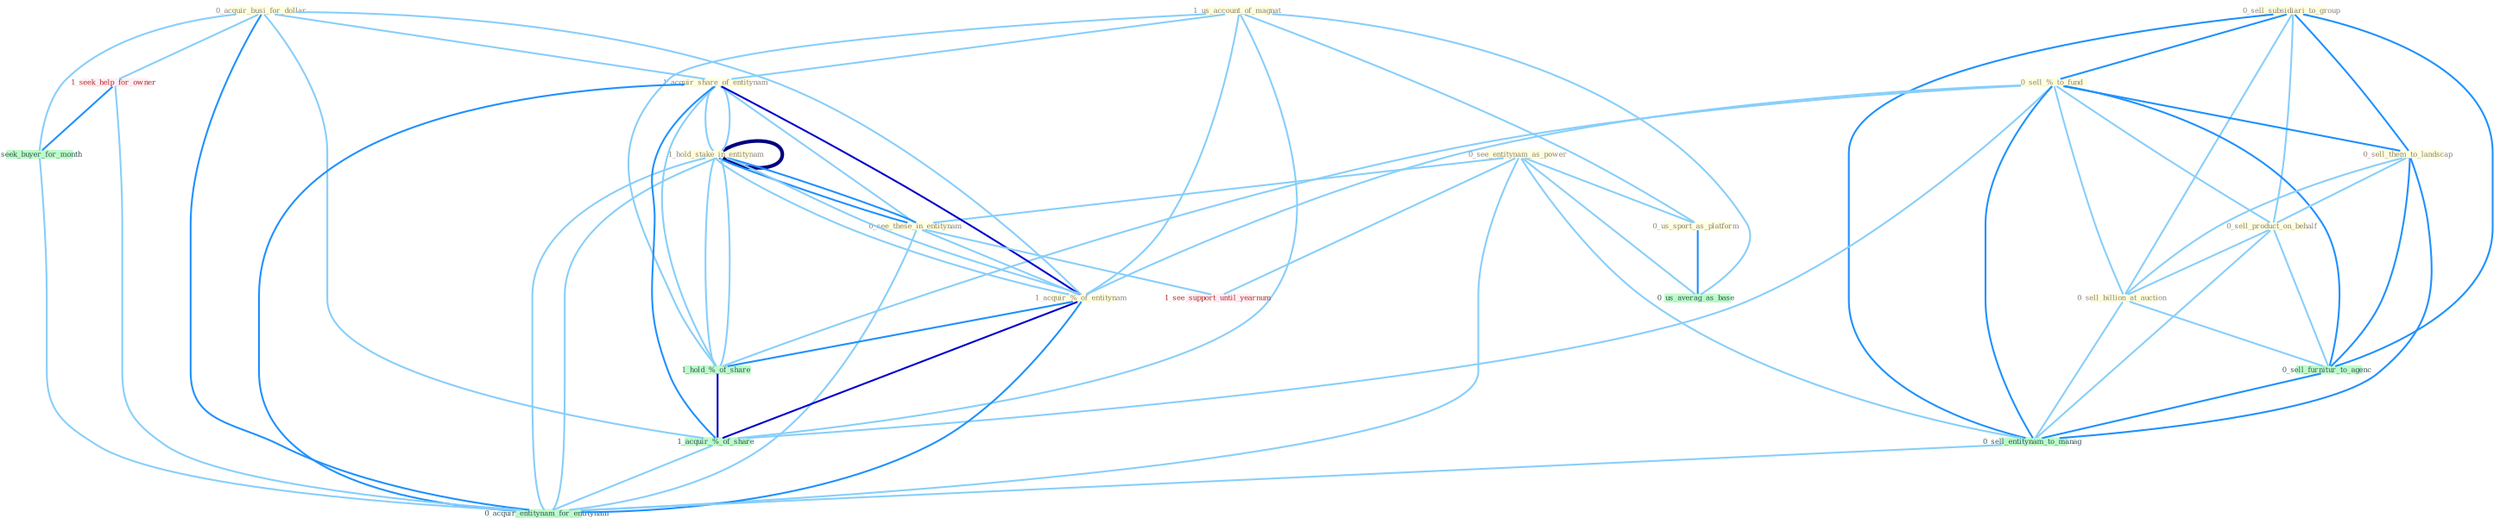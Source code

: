 Graph G{ 
    node
    [shape=polygon,style=filled,width=.5,height=.06,color="#BDFCC9",fixedsize=true,fontsize=4,
    fontcolor="#2f4f4f"];
    {node
    [color="#ffffe0", fontcolor="#8b7d6b"] "1_us_account_of_magnat " "1_hold_stake_in_entitynam " "0_sell_subsidiari_to_group " "0_sell_%_to_fund " "0_acquir_busi_for_dollar " "0_see_entitynam_as_power " "1_acquir_share_of_entitynam " "0_sell_them_to_landscap " "0_us_sport_as_platform " "0_sell_product_on_behalf " "0_sell_billion_at_auction " "0_see_these_in_entitynam " "1_acquir_%_of_entitynam "}
{node [color="#fff0f5", fontcolor="#b22222"] "1_seek_help_for_owner " "1_see_support_until_yearnum "}
edge [color="#B0E2FF"];

	"1_us_account_of_magnat " -- "1_acquir_share_of_entitynam " [w="1", color="#87cefa" ];
	"1_us_account_of_magnat " -- "0_us_sport_as_platform " [w="1", color="#87cefa" ];
	"1_us_account_of_magnat " -- "1_acquir_%_of_entitynam " [w="1", color="#87cefa" ];
	"1_us_account_of_magnat " -- "1_hold_%_of_share " [w="1", color="#87cefa" ];
	"1_us_account_of_magnat " -- "1_acquir_%_of_share " [w="1", color="#87cefa" ];
	"1_us_account_of_magnat " -- "0_us_averag_as_base " [w="1", color="#87cefa" ];
	"1_hold_stake_in_entitynam " -- "1_acquir_share_of_entitynam " [w="1", color="#87cefa" ];
	"1_hold_stake_in_entitynam " -- "0_see_these_in_entitynam " [w="2", color="#1e90ff" , len=0.8];
	"1_hold_stake_in_entitynam " -- "1_acquir_%_of_entitynam " [w="1", color="#87cefa" ];
	"1_hold_stake_in_entitynam " -- "1_hold_%_of_share " [w="1", color="#87cefa" ];
	"1_hold_stake_in_entitynam " -- "1_hold_stake_in_entitynam " [w="4", style=bold, color="#000080", len=0.4];
	"1_hold_stake_in_entitynam " -- "0_acquir_entitynam_for_entitynam " [w="1", color="#87cefa" ];
	"0_sell_subsidiari_to_group " -- "0_sell_%_to_fund " [w="2", color="#1e90ff" , len=0.8];
	"0_sell_subsidiari_to_group " -- "0_sell_them_to_landscap " [w="2", color="#1e90ff" , len=0.8];
	"0_sell_subsidiari_to_group " -- "0_sell_product_on_behalf " [w="1", color="#87cefa" ];
	"0_sell_subsidiari_to_group " -- "0_sell_billion_at_auction " [w="1", color="#87cefa" ];
	"0_sell_subsidiari_to_group " -- "0_sell_furnitur_to_agenc " [w="2", color="#1e90ff" , len=0.8];
	"0_sell_subsidiari_to_group " -- "0_sell_entitynam_to_manag " [w="2", color="#1e90ff" , len=0.8];
	"0_sell_%_to_fund " -- "0_sell_them_to_landscap " [w="2", color="#1e90ff" , len=0.8];
	"0_sell_%_to_fund " -- "0_sell_product_on_behalf " [w="1", color="#87cefa" ];
	"0_sell_%_to_fund " -- "0_sell_billion_at_auction " [w="1", color="#87cefa" ];
	"0_sell_%_to_fund " -- "1_acquir_%_of_entitynam " [w="1", color="#87cefa" ];
	"0_sell_%_to_fund " -- "1_hold_%_of_share " [w="1", color="#87cefa" ];
	"0_sell_%_to_fund " -- "1_acquir_%_of_share " [w="1", color="#87cefa" ];
	"0_sell_%_to_fund " -- "0_sell_furnitur_to_agenc " [w="2", color="#1e90ff" , len=0.8];
	"0_sell_%_to_fund " -- "0_sell_entitynam_to_manag " [w="2", color="#1e90ff" , len=0.8];
	"0_acquir_busi_for_dollar " -- "1_acquir_share_of_entitynam " [w="1", color="#87cefa" ];
	"0_acquir_busi_for_dollar " -- "1_acquir_%_of_entitynam " [w="1", color="#87cefa" ];
	"0_acquir_busi_for_dollar " -- "1_seek_help_for_owner " [w="1", color="#87cefa" ];
	"0_acquir_busi_for_dollar " -- "0_seek_buyer_for_month " [w="1", color="#87cefa" ];
	"0_acquir_busi_for_dollar " -- "1_acquir_%_of_share " [w="1", color="#87cefa" ];
	"0_acquir_busi_for_dollar " -- "0_acquir_entitynam_for_entitynam " [w="2", color="#1e90ff" , len=0.8];
	"0_see_entitynam_as_power " -- "0_us_sport_as_platform " [w="1", color="#87cefa" ];
	"0_see_entitynam_as_power " -- "0_see_these_in_entitynam " [w="1", color="#87cefa" ];
	"0_see_entitynam_as_power " -- "1_see_support_until_yearnum " [w="1", color="#87cefa" ];
	"0_see_entitynam_as_power " -- "0_us_averag_as_base " [w="1", color="#87cefa" ];
	"0_see_entitynam_as_power " -- "0_sell_entitynam_to_manag " [w="1", color="#87cefa" ];
	"0_see_entitynam_as_power " -- "0_acquir_entitynam_for_entitynam " [w="1", color="#87cefa" ];
	"1_acquir_share_of_entitynam " -- "0_see_these_in_entitynam " [w="1", color="#87cefa" ];
	"1_acquir_share_of_entitynam " -- "1_acquir_%_of_entitynam " [w="3", color="#0000cd" , len=0.6];
	"1_acquir_share_of_entitynam " -- "1_hold_%_of_share " [w="1", color="#87cefa" ];
	"1_acquir_share_of_entitynam " -- "1_hold_stake_in_entitynam " [w="1", color="#87cefa" ];
	"1_acquir_share_of_entitynam " -- "1_acquir_%_of_share " [w="2", color="#1e90ff" , len=0.8];
	"1_acquir_share_of_entitynam " -- "0_acquir_entitynam_for_entitynam " [w="2", color="#1e90ff" , len=0.8];
	"0_sell_them_to_landscap " -- "0_sell_product_on_behalf " [w="1", color="#87cefa" ];
	"0_sell_them_to_landscap " -- "0_sell_billion_at_auction " [w="1", color="#87cefa" ];
	"0_sell_them_to_landscap " -- "0_sell_furnitur_to_agenc " [w="2", color="#1e90ff" , len=0.8];
	"0_sell_them_to_landscap " -- "0_sell_entitynam_to_manag " [w="2", color="#1e90ff" , len=0.8];
	"0_us_sport_as_platform " -- "0_us_averag_as_base " [w="2", color="#1e90ff" , len=0.8];
	"0_sell_product_on_behalf " -- "0_sell_billion_at_auction " [w="1", color="#87cefa" ];
	"0_sell_product_on_behalf " -- "0_sell_furnitur_to_agenc " [w="1", color="#87cefa" ];
	"0_sell_product_on_behalf " -- "0_sell_entitynam_to_manag " [w="1", color="#87cefa" ];
	"0_sell_billion_at_auction " -- "0_sell_furnitur_to_agenc " [w="1", color="#87cefa" ];
	"0_sell_billion_at_auction " -- "0_sell_entitynam_to_manag " [w="1", color="#87cefa" ];
	"0_see_these_in_entitynam " -- "1_acquir_%_of_entitynam " [w="1", color="#87cefa" ];
	"0_see_these_in_entitynam " -- "1_hold_stake_in_entitynam " [w="2", color="#1e90ff" , len=0.8];
	"0_see_these_in_entitynam " -- "1_see_support_until_yearnum " [w="1", color="#87cefa" ];
	"0_see_these_in_entitynam " -- "0_acquir_entitynam_for_entitynam " [w="1", color="#87cefa" ];
	"1_acquir_%_of_entitynam " -- "1_hold_%_of_share " [w="2", color="#1e90ff" , len=0.8];
	"1_acquir_%_of_entitynam " -- "1_hold_stake_in_entitynam " [w="1", color="#87cefa" ];
	"1_acquir_%_of_entitynam " -- "1_acquir_%_of_share " [w="3", color="#0000cd" , len=0.6];
	"1_acquir_%_of_entitynam " -- "0_acquir_entitynam_for_entitynam " [w="2", color="#1e90ff" , len=0.8];
	"1_hold_%_of_share " -- "1_hold_stake_in_entitynam " [w="1", color="#87cefa" ];
	"1_hold_%_of_share " -- "1_acquir_%_of_share " [w="3", color="#0000cd" , len=0.6];
	"1_hold_stake_in_entitynam " -- "0_acquir_entitynam_for_entitynam " [w="1", color="#87cefa" ];
	"1_seek_help_for_owner " -- "0_seek_buyer_for_month " [w="2", color="#1e90ff" , len=0.8];
	"1_seek_help_for_owner " -- "0_acquir_entitynam_for_entitynam " [w="1", color="#87cefa" ];
	"0_seek_buyer_for_month " -- "0_acquir_entitynam_for_entitynam " [w="1", color="#87cefa" ];
	"1_acquir_%_of_share " -- "0_acquir_entitynam_for_entitynam " [w="1", color="#87cefa" ];
	"0_sell_furnitur_to_agenc " -- "0_sell_entitynam_to_manag " [w="2", color="#1e90ff" , len=0.8];
	"0_sell_entitynam_to_manag " -- "0_acquir_entitynam_for_entitynam " [w="1", color="#87cefa" ];
}